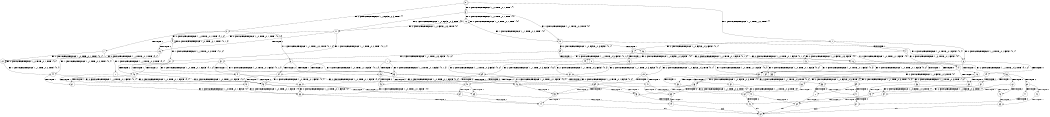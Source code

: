 digraph BCG {
size = "7, 10.5";
center = TRUE;
node [shape = circle];
0 [peripheries = 2];
0 -> 1 [label = "EX !1 !ATOMIC_EXCH_BRANCH (1, +1, TRUE, +0, 2, TRUE) !{}"];
0 -> 2 [label = "EX !2 !ATOMIC_EXCH_BRANCH (1, +0, FALSE, +0, 3, TRUE) !{}"];
0 -> 3 [label = "EX !0 !ATOMIC_EXCH_BRANCH (1, +0, TRUE, +0, 1, TRUE) !{}"];
1 -> 4 [label = "TERMINATE !1"];
1 -> 5 [label = "EX !2 !ATOMIC_EXCH_BRANCH (1, +0, FALSE, +0, 3, FALSE) !{0, 1}"];
1 -> 6 [label = "EX !0 !ATOMIC_EXCH_BRANCH (1, +0, TRUE, +0, 1, FALSE) !{0, 1}"];
2 -> 7 [label = "TERMINATE !2"];
2 -> 8 [label = "EX !1 !ATOMIC_EXCH_BRANCH (1, +1, TRUE, +0, 2, TRUE) !{0, 1, 2}"];
2 -> 9 [label = "EX !0 !ATOMIC_EXCH_BRANCH (1, +0, TRUE, +0, 1, TRUE) !{0, 1, 2}"];
3 -> 10 [label = "EX !1 !ATOMIC_EXCH_BRANCH (1, +1, TRUE, +0, 2, TRUE) !{0}"];
3 -> 11 [label = "EX !2 !ATOMIC_EXCH_BRANCH (1, +0, FALSE, +0, 3, TRUE) !{0}"];
3 -> 12 [label = "EX !0 !ATOMIC_EXCH_BRANCH (1, +0, TRUE, +0, 1, TRUE) !{0}"];
4 -> 13 [label = "EX !2 !ATOMIC_EXCH_BRANCH (1, +0, FALSE, +0, 3, FALSE) !{0}"];
4 -> 14 [label = "EX !0 !ATOMIC_EXCH_BRANCH (1, +0, TRUE, +0, 1, FALSE) !{0}"];
5 -> 15 [label = "TERMINATE !1"];
5 -> 16 [label = "EX !0 !ATOMIC_EXCH_BRANCH (1, +0, TRUE, +0, 1, FALSE) !{0, 1, 2}"];
5 -> 17 [label = "EX !2 !ATOMIC_EXCH_BRANCH (1, +1, TRUE, +0, 3, FALSE) !{0, 1, 2}"];
6 -> 18 [label = "TERMINATE !1"];
6 -> 19 [label = "TERMINATE !0"];
6 -> 20 [label = "EX !2 !ATOMIC_EXCH_BRANCH (1, +0, FALSE, +0, 3, TRUE) !{0, 1}"];
7 -> 21 [label = "EX !1 !ATOMIC_EXCH_BRANCH (1, +1, TRUE, +0, 2, TRUE) !{0, 1}"];
7 -> 22 [label = "EX !0 !ATOMIC_EXCH_BRANCH (1, +0, TRUE, +0, 1, TRUE) !{0, 1}"];
8 -> 23 [label = "TERMINATE !1"];
8 -> 24 [label = "TERMINATE !2"];
8 -> 25 [label = "EX !0 !ATOMIC_EXCH_BRANCH (1, +0, TRUE, +0, 1, FALSE) !{0, 1, 2}"];
9 -> 26 [label = "TERMINATE !2"];
9 -> 27 [label = "EX !1 !ATOMIC_EXCH_BRANCH (1, +1, TRUE, +0, 2, TRUE) !{0, 1, 2}"];
9 -> 9 [label = "EX !0 !ATOMIC_EXCH_BRANCH (1, +0, TRUE, +0, 1, TRUE) !{0, 1, 2}"];
10 -> 28 [label = "TERMINATE !1"];
10 -> 29 [label = "EX !2 !ATOMIC_EXCH_BRANCH (1, +0, FALSE, +0, 3, FALSE) !{0, 1}"];
10 -> 6 [label = "EX !0 !ATOMIC_EXCH_BRANCH (1, +0, TRUE, +0, 1, FALSE) !{0, 1}"];
11 -> 26 [label = "TERMINATE !2"];
11 -> 27 [label = "EX !1 !ATOMIC_EXCH_BRANCH (1, +1, TRUE, +0, 2, TRUE) !{0, 1, 2}"];
11 -> 9 [label = "EX !0 !ATOMIC_EXCH_BRANCH (1, +0, TRUE, +0, 1, TRUE) !{0, 1, 2}"];
12 -> 10 [label = "EX !1 !ATOMIC_EXCH_BRANCH (1, +1, TRUE, +0, 2, TRUE) !{0}"];
12 -> 11 [label = "EX !2 !ATOMIC_EXCH_BRANCH (1, +0, FALSE, +0, 3, TRUE) !{0}"];
12 -> 12 [label = "EX !0 !ATOMIC_EXCH_BRANCH (1, +0, TRUE, +0, 1, TRUE) !{0}"];
13 -> 30 [label = "EX !0 !ATOMIC_EXCH_BRANCH (1, +0, TRUE, +0, 1, FALSE) !{0, 2}"];
13 -> 31 [label = "EX !2 !ATOMIC_EXCH_BRANCH (1, +1, TRUE, +0, 3, FALSE) !{0, 2}"];
14 -> 32 [label = "TERMINATE !0"];
14 -> 33 [label = "EX !2 !ATOMIC_EXCH_BRANCH (1, +0, FALSE, +0, 3, TRUE) !{0}"];
15 -> 30 [label = "EX !0 !ATOMIC_EXCH_BRANCH (1, +0, TRUE, +0, 1, FALSE) !{0, 2}"];
15 -> 31 [label = "EX !2 !ATOMIC_EXCH_BRANCH (1, +1, TRUE, +0, 3, FALSE) !{0, 2}"];
16 -> 34 [label = "TERMINATE !1"];
16 -> 35 [label = "TERMINATE !0"];
16 -> 36 [label = "EX !2 !ATOMIC_EXCH_BRANCH (1, +1, TRUE, +0, 3, TRUE) !{0, 1, 2}"];
17 -> 23 [label = "TERMINATE !1"];
17 -> 24 [label = "TERMINATE !2"];
17 -> 25 [label = "EX !0 !ATOMIC_EXCH_BRANCH (1, +0, TRUE, +0, 1, FALSE) !{0, 1, 2}"];
18 -> 32 [label = "TERMINATE !0"];
18 -> 33 [label = "EX !2 !ATOMIC_EXCH_BRANCH (1, +0, FALSE, +0, 3, TRUE) !{0}"];
19 -> 37 [label = "TERMINATE !1"];
19 -> 38 [label = "EX !2 !ATOMIC_EXCH_BRANCH (1, +0, FALSE, +0, 3, TRUE) !{1}"];
20 -> 39 [label = "TERMINATE !1"];
20 -> 40 [label = "TERMINATE !2"];
20 -> 41 [label = "TERMINATE !0"];
21 -> 42 [label = "TERMINATE !1"];
21 -> 43 [label = "EX !0 !ATOMIC_EXCH_BRANCH (1, +0, TRUE, +0, 1, FALSE) !{0, 1}"];
22 -> 44 [label = "EX !1 !ATOMIC_EXCH_BRANCH (1, +1, TRUE, +0, 2, TRUE) !{0, 1}"];
22 -> 22 [label = "EX !0 !ATOMIC_EXCH_BRANCH (1, +0, TRUE, +0, 1, TRUE) !{0, 1}"];
23 -> 45 [label = "TERMINATE !2"];
23 -> 46 [label = "EX !0 !ATOMIC_EXCH_BRANCH (1, +0, TRUE, +0, 1, FALSE) !{0, 2}"];
24 -> 42 [label = "TERMINATE !1"];
24 -> 43 [label = "EX !0 !ATOMIC_EXCH_BRANCH (1, +0, TRUE, +0, 1, FALSE) !{0, 1}"];
25 -> 39 [label = "TERMINATE !1"];
25 -> 40 [label = "TERMINATE !2"];
25 -> 41 [label = "TERMINATE !0"];
26 -> 44 [label = "EX !1 !ATOMIC_EXCH_BRANCH (1, +1, TRUE, +0, 2, TRUE) !{0, 1}"];
26 -> 22 [label = "EX !0 !ATOMIC_EXCH_BRANCH (1, +0, TRUE, +0, 1, TRUE) !{0, 1}"];
27 -> 47 [label = "TERMINATE !1"];
27 -> 48 [label = "TERMINATE !2"];
27 -> 25 [label = "EX !0 !ATOMIC_EXCH_BRANCH (1, +0, TRUE, +0, 1, FALSE) !{0, 1, 2}"];
28 -> 49 [label = "EX !2 !ATOMIC_EXCH_BRANCH (1, +0, FALSE, +0, 3, FALSE) !{0}"];
28 -> 14 [label = "EX !0 !ATOMIC_EXCH_BRANCH (1, +0, TRUE, +0, 1, FALSE) !{0}"];
29 -> 50 [label = "TERMINATE !1"];
29 -> 51 [label = "EX !2 !ATOMIC_EXCH_BRANCH (1, +1, TRUE, +0, 3, FALSE) !{0, 1, 2}"];
29 -> 16 [label = "EX !0 !ATOMIC_EXCH_BRANCH (1, +0, TRUE, +0, 1, FALSE) !{0, 1, 2}"];
30 -> 52 [label = "TERMINATE !0"];
30 -> 53 [label = "EX !2 !ATOMIC_EXCH_BRANCH (1, +1, TRUE, +0, 3, TRUE) !{0, 2}"];
31 -> 45 [label = "TERMINATE !2"];
31 -> 46 [label = "EX !0 !ATOMIC_EXCH_BRANCH (1, +0, TRUE, +0, 1, FALSE) !{0, 2}"];
32 -> 54 [label = "EX !2 !ATOMIC_EXCH_BRANCH (1, +0, FALSE, +0, 3, TRUE) !{}"];
33 -> 55 [label = "TERMINATE !2"];
33 -> 56 [label = "TERMINATE !0"];
34 -> 52 [label = "TERMINATE !0"];
34 -> 53 [label = "EX !2 !ATOMIC_EXCH_BRANCH (1, +1, TRUE, +0, 3, TRUE) !{0, 2}"];
35 -> 57 [label = "TERMINATE !1"];
35 -> 58 [label = "EX !2 !ATOMIC_EXCH_BRANCH (1, +1, TRUE, +0, 3, TRUE) !{1, 2}"];
36 -> 59 [label = "TERMINATE !1"];
36 -> 60 [label = "TERMINATE !2"];
36 -> 61 [label = "TERMINATE !0"];
37 -> 54 [label = "EX !2 !ATOMIC_EXCH_BRANCH (1, +0, FALSE, +0, 3, TRUE) !{}"];
38 -> 62 [label = "TERMINATE !1"];
38 -> 63 [label = "TERMINATE !2"];
39 -> 55 [label = "TERMINATE !2"];
39 -> 56 [label = "TERMINATE !0"];
40 -> 64 [label = "TERMINATE !1"];
40 -> 65 [label = "TERMINATE !0"];
41 -> 62 [label = "TERMINATE !1"];
41 -> 63 [label = "TERMINATE !2"];
42 -> 66 [label = "EX !0 !ATOMIC_EXCH_BRANCH (1, +0, TRUE, +0, 1, FALSE) !{0}"];
43 -> 64 [label = "TERMINATE !1"];
43 -> 65 [label = "TERMINATE !0"];
44 -> 67 [label = "TERMINATE !1"];
44 -> 43 [label = "EX !0 !ATOMIC_EXCH_BRANCH (1, +0, TRUE, +0, 1, FALSE) !{0, 1}"];
45 -> 66 [label = "EX !0 !ATOMIC_EXCH_BRANCH (1, +0, TRUE, +0, 1, FALSE) !{0}"];
46 -> 55 [label = "TERMINATE !2"];
46 -> 56 [label = "TERMINATE !0"];
47 -> 68 [label = "TERMINATE !2"];
47 -> 46 [label = "EX !0 !ATOMIC_EXCH_BRANCH (1, +0, TRUE, +0, 1, FALSE) !{0, 2}"];
48 -> 67 [label = "TERMINATE !1"];
48 -> 43 [label = "EX !0 !ATOMIC_EXCH_BRANCH (1, +0, TRUE, +0, 1, FALSE) !{0, 1}"];
49 -> 69 [label = "EX !2 !ATOMIC_EXCH_BRANCH (1, +1, TRUE, +0, 3, FALSE) !{0, 2}"];
49 -> 30 [label = "EX !0 !ATOMIC_EXCH_BRANCH (1, +0, TRUE, +0, 1, FALSE) !{0, 2}"];
50 -> 69 [label = "EX !2 !ATOMIC_EXCH_BRANCH (1, +1, TRUE, +0, 3, FALSE) !{0, 2}"];
50 -> 30 [label = "EX !0 !ATOMIC_EXCH_BRANCH (1, +0, TRUE, +0, 1, FALSE) !{0, 2}"];
51 -> 47 [label = "TERMINATE !1"];
51 -> 48 [label = "TERMINATE !2"];
51 -> 25 [label = "EX !0 !ATOMIC_EXCH_BRANCH (1, +0, TRUE, +0, 1, FALSE) !{0, 1, 2}"];
52 -> 70 [label = "EX !2 !ATOMIC_EXCH_BRANCH (1, +1, TRUE, +0, 3, TRUE) !{2}"];
53 -> 71 [label = "TERMINATE !2"];
53 -> 72 [label = "TERMINATE !0"];
54 -> 73 [label = "TERMINATE !2"];
55 -> 74 [label = "TERMINATE !0"];
56 -> 73 [label = "TERMINATE !2"];
57 -> 70 [label = "EX !2 !ATOMIC_EXCH_BRANCH (1, +1, TRUE, +0, 3, TRUE) !{2}"];
58 -> 75 [label = "TERMINATE !1"];
58 -> 76 [label = "TERMINATE !2"];
59 -> 71 [label = "TERMINATE !2"];
59 -> 72 [label = "TERMINATE !0"];
60 -> 77 [label = "TERMINATE !1"];
60 -> 78 [label = "TERMINATE !0"];
61 -> 75 [label = "TERMINATE !1"];
61 -> 76 [label = "TERMINATE !2"];
62 -> 73 [label = "TERMINATE !2"];
63 -> 79 [label = "TERMINATE !1"];
64 -> 74 [label = "TERMINATE !0"];
65 -> 79 [label = "TERMINATE !1"];
66 -> 74 [label = "TERMINATE !0"];
67 -> 66 [label = "EX !0 !ATOMIC_EXCH_BRANCH (1, +0, TRUE, +0, 1, FALSE) !{0}"];
68 -> 66 [label = "EX !0 !ATOMIC_EXCH_BRANCH (1, +0, TRUE, +0, 1, FALSE) !{0}"];
69 -> 68 [label = "TERMINATE !2"];
69 -> 46 [label = "EX !0 !ATOMIC_EXCH_BRANCH (1, +0, TRUE, +0, 1, FALSE) !{0, 2}"];
70 -> 80 [label = "TERMINATE !2"];
71 -> 81 [label = "TERMINATE !0"];
72 -> 80 [label = "TERMINATE !2"];
73 -> 82 [label = "exit"];
74 -> 82 [label = "exit"];
75 -> 80 [label = "TERMINATE !2"];
76 -> 83 [label = "TERMINATE !1"];
77 -> 81 [label = "TERMINATE !0"];
78 -> 83 [label = "TERMINATE !1"];
79 -> 82 [label = "exit"];
80 -> 82 [label = "exit"];
81 -> 82 [label = "exit"];
83 -> 82 [label = "exit"];
}
